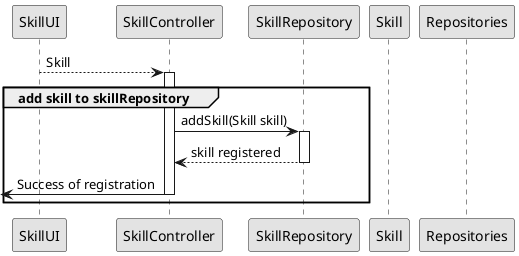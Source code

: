 @startuml
skinparam monochrome true
skinparam packageStyle rectangle
skinparam shadowing false

participant SkillUI as UI
participant SkillController as CTRL
participant SkillRepository as skillRepository
participant Skill as skill
participant Repositories as PLAT



UI--> CTRL: Skill
activate CTRL
    group add skill to skillRepository
        CTRL -> skillRepository : addSkill(Skill skill)
        activate skillRepository

            skillRepository --> CTRL: skill registered
        deactivate skillRepository
        <-CTRL: Success of registration
        deactivate CTRL
    end group

@enduml